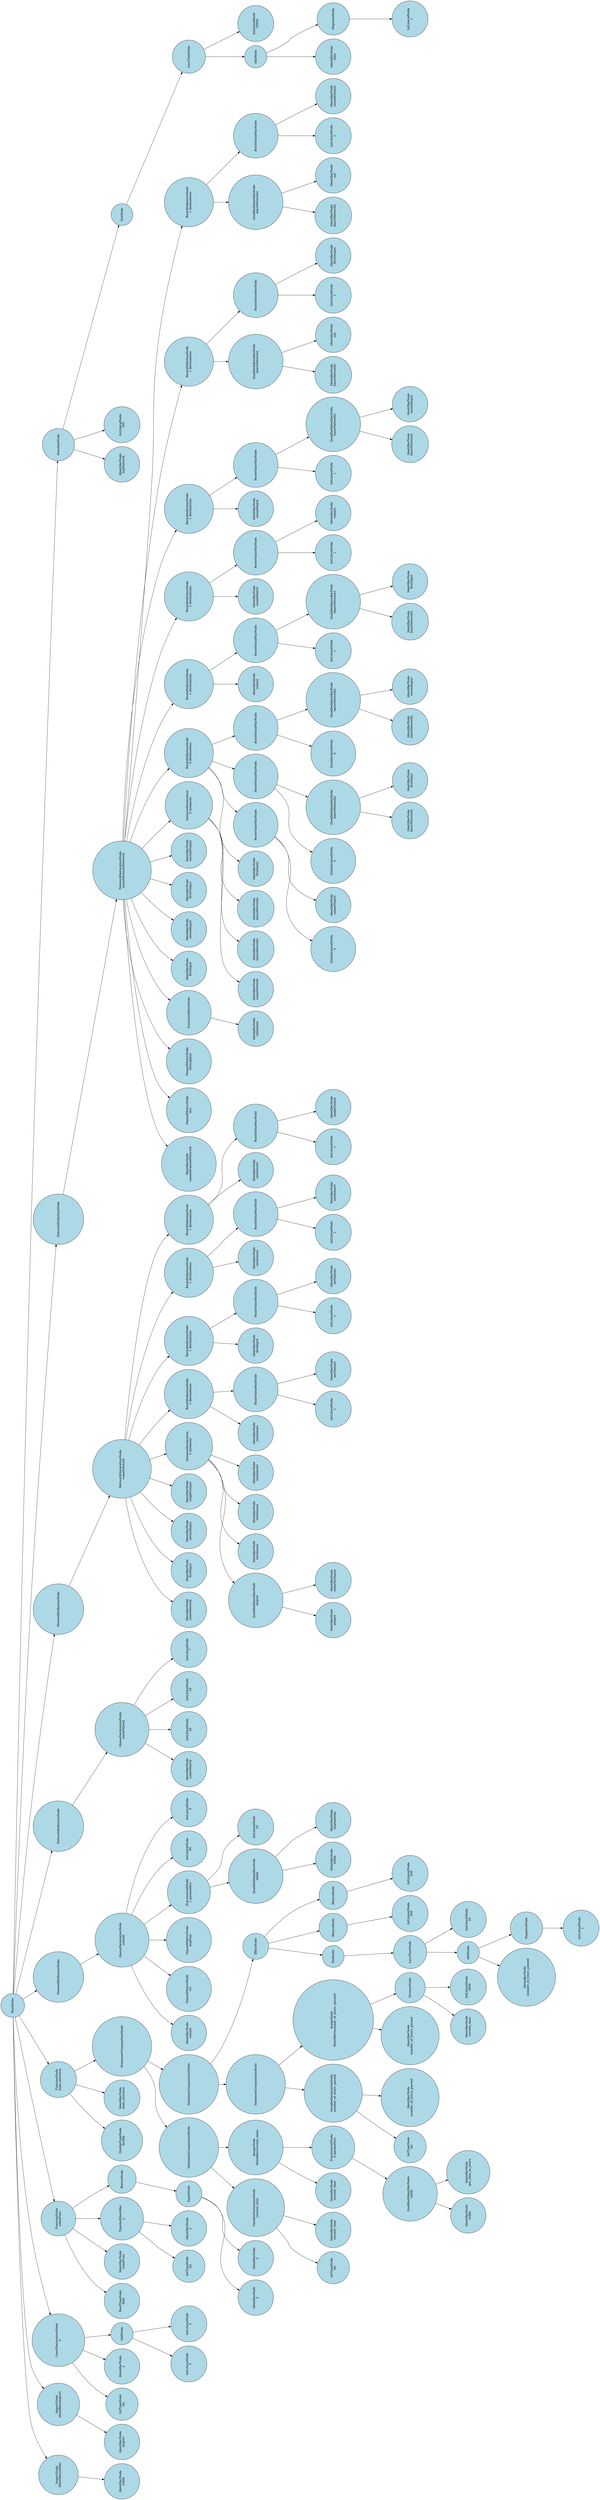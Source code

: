 digraph G {
rotate=90
node [shape=circle, style=filled, fillcolor=lightblue];
  -1275758631 [label="RootNode"];
  -1430081703 [label="ImportNode
Identifier(stdlib)"];
  -1275758631 -> -1430081703;
  370622638 [label="IdentifierNode
stdlib"];
  -1430081703 -> 370622638;
  -863694229 [label="ImportNode
Identifier(airport)"];
  -1275758631 -> -863694229;
  546593395 [label="IdentifierNode
airport"];
  -863694229 -> 546593395;
  759417330 [label="ConstDeclarationNode
x"];
  -1275758631 -> 759417330;
  -168252416 [label="IntTypeNode
int"];
  759417330 -> -168252416;
  -1249621042 [label="IdentifierNode
x"];
  759417330 -> -1249621042;
  1741520544 [label="AddNode"];
  759417330 -> 1741520544;
  -290008527 [label="IntLiteralNode
5"];
  1741520544 -> -290008527;
  -448474054 [label="IntLiteralNode
3"];
  1741520544 -> -448474054;
  608364051 [label="FunctionNode
someFunc"];
  -1275758631 -> 608364051;
  -1895896013 [label="BoolTypeNode
bool"];
  608364051 -> -1895896013;
  2121490453 [label="IdentifierNode
someFunc"];
  608364051 -> 2121490453;
  281065439 [label="TypeAndIdentifier
y"];
  608364051 -> 281065439;
  -1877659073 [label="IntTypeNode
int"];
  281065439 -> -1877659073;
  -504195066 [label="IdentifierNode
y"];
  281065439 -> -504195066;
  1071783158 [label="ReturnNode"];
  608364051 -> 1071783158;
  -770768456 [label="EqualNode"];
  1071783158 -> -770768456;
  -704874579 [label="IdentifierNode
x"];
  -770768456 -> -704874579;
  727799412 [label="IdentifierNode
y"];
  -770768456 -> 727799412;
  -1425883007 [label="FunctionNode
main_entrance"];
  -1275758631 -> -1425883007;
  -889531460 [label="DoubleTypeNode
double"];
  -1425883007 -> -889531460;
  741175116 [label="IdentifierNode
main_entrance"];
  -1425883007 -> 741175116;
  -38855840 [label="StatementCompositionNode"];
  -1425883007 -> -38855840;
  510927959 [label="StatementCompositionNode"];
  -38855840 -> 510927959;
  1893376804 [label="VariableDeclarationNode
current_time"];
  510927959 -> 1893376804;
  -1936538744 [label="IntTypeNode
int"];
  1893376804 -> -1936538744;
  -1685650478 [label="IdentifierNode
current_time"];
  1893376804 -> -1685650478;
  956638269 [label="AssignNode
Identifier(current_time)"];
  510927959 -> 956638269;
  -1580344654 [label="IdentifierNode
current_time"];
  956638269 -> -1580344654;
  161184700 [label="FunctionCallNode
0 parameters"];
  956638269 -> 161184700;
  601961411 [label="QualifiedIdentifierNode
stdlib"];
  161184700 -> 601961411;
  -1839068979 [label="IdentifierNode
stdlib"];
  601961411 -> -1839068979;
  -756471780 [label="IdentifierNode
get_time_in_hours"];
  601961411 -> -756471780;
  -1025879365 [label="StatementCompositionNode"];
  -38855840 -> -1025879365;
  -1238394338 [label="StatementCompositionNode"];
  -1025879365 -> -1238394338;
  1156850754 [label="VariableDeclarationNode
number_of_hours_passed"];
  -1238394338 -> 1156850754;
  866322137 [label="IntTypeNode
int"];
  1156850754 -> 866322137;
  -1784071560 [label="IdentifierNode
number_of_hours_passed"];
  1156850754 -> -1784071560;
  -1652683219 [label="AssignNode
Identifier(number_of_hours_passed)"];
  -1238394338 -> -1652683219;
  -2142880602 [label="IdentifierNode
number_of_hours_passed"];
  -1652683219 -> -2142880602;
  1115923542 [label="DivisionNode"];
  -1652683219 -> 1115923542;
  -1817754507 [label="IdentifierNode
current_time"];
  1115923542 -> -1817754507;
  -191719012 [label="IntLiteralNode
3600"];
  1115923542 -> -191719012;
  -442523964 [label="IfElseNode"];
  -1025879365 -> -442523964;
  2013583165 [label="NotNode"];
  -442523964 -> 2013583165;
  1442338907 [label="LessThanNode"];
  2013583165 -> 1442338907;
  1172749593 [label="AddNode"];
  1442338907 -> 1172749593;
  -1291582612 [label="IdentifierNode
number_of_hours_passed"];
  1172749593 -> -1291582612;
  107025648 [label="NegativeNode"];
  1172749593 -> 107025648;
  -564328449 [label="IntLiteralNode
1"];
  107025648 -> -564328449;
  1401871934 [label="IntLiteralNode
10"];
  1442338907 -> 1401871934;
  2124381220 [label="ReturnNode"];
  -442523964 -> 2124381220;
  -577073263 [label="IntLiteralNode
350"];
  2124381220 -> -577073263;
  669675149 [label="ReturnNode"];
  -442523964 -> 669675149;
  -2125647931 [label="IntLiteralNode
250"];
  669675149 -> -2125647931;
  493757445 [label="NetworkDefinitionNode"];
  -1275758631 -> 493757445;
  -431654040 [label="QueueDeclarationNode
someQ"];
  493757445 -> -431654040;
  820022988 [label="IdentifierNode
someQ"];
  -431654040 -> 820022988;
  -178942621 [label="NamedMetricNode
vrt"];
  -431654040 -> -178942621;
  -1328332100 [label="NamedMetricNode
avgNum"];
  -431654040 -> -1328332100;
  1723809636 [label="FunctionCallNode
1 parameters"];
  -431654040 -> 1723809636;
  1281470708 [label="QualifiedIdentifierNode
stdlib"];
  1723809636 -> 1281470708;
  -514442330 [label="IdentifierNode
stdlib"];
  1281470708 -> -514442330;
  -1231093096 [label="IdentifierNode
exponential"];
  1281470708 -> -1231093096;
  1494193706 [label="IntLiteralNode
10"];
  1723809636 -> 1494193706;
  -1349433124 [label="IntLiteralNode
95"];
  -431654040 -> -1349433124;
  -731879619 [label="IntLiteralNode
5"];
  -431654040 -> -731879619;
  -1883560464 [label="NetworkDefinitionNode"];
  -1275758631 -> -1883560464;
  1754456831 [label="QueueDeclarationNode
someOtherQ"];
  -1883560464 -> 1754456831;
  843016115 [label="IdentifierNode
someOtherQ"];
  1754456831 -> 843016115;
  -1683981385 [label="IntLiteralNode
20"];
  1754456831 -> -1683981385;
  1947771288 [label="IntLiteralNode
10"];
  1754456831 -> 1947771288;
  597968104 [label="IntLiteralNode
7"];
  1754456831 -> 597968104;
  953594558 [label="NetworkDefinitionNode"];
  -1275758631 -> 953594558;
  -581752603 [label="NetworkDeclarationNode
someNetwork"];
  953594558 -> -581752603;
  -1407162672 [label="IdentifierNode
someNetwork"];
  -581752603 -> -1407162672;
  1653635072 [label="IdentifierNode
firstInput"];
  -581752603 -> 1653635072;
  6724962 [label="IdentifierNode
secondInput"];
  -581752603 -> 6724962;
  -1106211990 [label="IdentifierNode
singleOutput"];
  -581752603 -> -1106211990;
  657757716 [label="InstanceDeclaration
3 instances"];
  -581752603 -> 657757716;
  -653039457 [label="QualifiedIdentifierNode
airport"];
  657757716 -> -653039457;
  517886155 [label="IdentifierNode
airport"];
  -653039457 -> 517886155;
  336781189 [label="IdentifierNode
sequrityQueue"];
  -653039457 -> 336781189;
  812963327 [label="IdentifierNode
secQueue1"];
  657757716 -> 812963327;
  212182757 [label="IdentifierNode
secQueue2"];
  657757716 -> 212182757;
  -1513930617 [label="IdentifierNode
secQueue3"];
  657757716 -> -1513930617;
  67279563 [label="RouteDefinitionNode
1 destinations"];
  -581752603 -> 67279563;
  -1933016110 [label="IdentifierNode
secQueue1"];
  67279563 -> -1933016110;
  -1466234749 [label="RouteValuePairNode"];
  67279563 -> -1466234749;
  -1616899863 [label="IntLiteralNode
1"];
  -1466234749 -> -1616899863;
  1946551226 [label="IdentifierNode
secQueue2"];
  -1466234749 -> 1946551226;
  1521451515 [label="RouteDefinitionNode
1 destinations"];
  -581752603 -> 1521451515;
  -1212624716 [label="IdentifierNode
firstInput"];
  1521451515 -> -1212624716;
  1358854272 [label="RouteValuePairNode"];
  1521451515 -> 1358854272;
  1966659700 [label="IntLiteralNode
1"];
  1358854272 -> 1966659700;
  -2110440202 [label="IdentifierNode
secQueue1"];
  1358854272 -> -2110440202;
  1085120934 [label="RouteDefinitionNode
1 destinations"];
  -581752603 -> 1085120934;
  1119357496 [label="IdentifierNode
secQueue2"];
  1085120934 -> 1119357496;
  -20409261 [label="RouteValuePairNode"];
  1085120934 -> -20409261;
  398003613 [label="IntLiteralNode
1"];
  -20409261 -> 398003613;
  -1469599198 [label="IdentifierNode
secQueue3"];
  -20409261 -> -1469599198;
  368315980 [label="RouteDefinitionNode
1 destinations"];
  -581752603 -> 368315980;
  -219690669 [label="IdentifierNode
secQueue3"];
  368315980 -> -219690669;
  -1426223751 [label="RouteValuePairNode"];
  368315980 -> -1426223751;
  -1585851043 [label="IntLiteralNode
1"];
  -1426223751 -> -1585851043;
  1917353967 [label="IdentifierNode
singleOutput"];
  -1426223751 -> 1917353967;
  -1398689724 [label="NetworkDefinitionNode"];
  -1275758631 -> -1398689724;
  -41106201 [label="NetworkDeclarationNode
someAdvancedNetwork"];
  -1398689724 -> -41106201;
  1831436640 [label="IdentifierNode
someAdvancedNetwork"];
  -41106201 -> 1831436640;
  335798437 [label="NamedMetricNode
mrt"];
  -41106201 -> 335798437;
  1304676006 [label="NamedMetricNode
throughput"];
  -41106201 -> 1304676006;
  1078359853 [label="FunctionMetricNode"];
  -41106201 -> 1078359853;
  -1405881937 [label="IdentifierNode
utilization"];
  1078359853 -> -1405881937;
  -1658562767 [label="IdentifierNode
firstInput"];
  -41106201 -> -1658562767;
  197639179 [label="IdentifierNode
secondInput"];
  -41106201 -> 197639179;
  962120226 [label="IdentifierNode
firstOutput"];
  -41106201 -> 962120226;
  -444769832 [label="IdentifierNode
secondOutput"];
  -41106201 -> -444769832;
  255609746 [label="InstanceDeclaration
2 instances"];
  -41106201 -> 255609746;
  -2109681185 [label="IdentifierNode
someNetwork"];
  255609746 -> -2109681185;
  1717326902 [label="IdentifierNode
basicNetwork1"];
  255609746 -> 1717326902;
  231580447 [label="IdentifierNode
basicNetwork2"];
  255609746 -> 231580447;
  1665774687 [label="RouteDefinitionNode
3 destinations"];
  -41106201 -> 1665774687;
  1178666161 [label="IdentifierNode
firstInput"];
  1665774687 -> 1178666161;
  1819327692 [label="RouteValuePairNode"];
  1665774687 -> 1819327692;
  -558609432 [label="DoubleLiteralNode
4"];
  1819327692 -> -558609432;
  506133854 [label="IdentifierNode
someOtherQ"];
  1819327692 -> 506133854;
  1849530988 [label="RouteValuePairNode"];
  1665774687 -> 1849530988;
  -877105847 [label="DoubleLiteralNode
3"];
  1849530988 -> -877105847;
  -1128585209 [label="QualifiedIdentifierNode
basicNetwork2"];
  1849530988 -> -1128585209;
  1559490387 [label="IdentifierNode
basicNetwork2"];
  -1128585209 -> 1559490387;
  802947051 [label="IdentifierNode
firstInput"];
  -1128585209 -> 802947051;
  348283713 [label="RouteValuePairNode"];
  1665774687 -> 348283713;
  1305999335 [label="DoubleLiteralNode
3"];
  348283713 -> 1305999335;
  830404476 [label="QualifiedIdentifierNode
basicNetwork2"];
  348283713 -> 830404476;
  -2092329819 [label="IdentifierNode
basicNetwork2"];
  830404476 -> -2092329819;
  400643141 [label="IdentifierNode
secondInput"];
  830404476 -> 400643141;
  1269139412 [label="RouteDefinitionNode
1 destinations"];
  -41106201 -> 1269139412;
  1544687230 [label="IdentifierNode
someQ"];
  1269139412 -> 1544687230;
  1162935146 [label="RouteValuePairNode"];
  1269139412 -> 1162935146;
  1855741546 [label="IntLiteralNode
1"];
  1162935146 -> 1855741546;
  1187201366 [label="QualifiedIdentifierNode
basicNetwork1"];
  1162935146 -> 1187201366;
  1811930422 [label="IdentifierNode
basicNetwork1"];
  1187201366 -> 1811930422;
  -859376308 [label="IdentifierNode
firstInput"];
  1187201366 -> -859376308;
  1989014996 [label="RouteDefinitionNode
1 destinations"];
  -41106201 -> 1989014996;
  1246377222 [label="IdentifierNode
someOtherQ"];
  1989014996 -> 1246377222;
  -54526326 [label="RouteValuePairNode"];
  1989014996 -> -54526326;
  -572766411 [label="IntLiteralNode
1"];
  -54526326 -> -572766411;
  -1179466957 [label="IdentifierNode
someQ"];
  -54526326 -> -1179466957;
  2117958605 [label="RouteDefinitionNode
1 destinations"];
  -41106201 -> 2117958605;
  1662668141 [label="IdentifierNode
secondInput"];
  2117958605 -> 1662668141;
  2009681771 [label="RouteValuePairNode"];
  2117958605 -> 2009681771;
  -1513635655 [label="IntLiteralNode
1"];
  2009681771 -> -1513635655;
  -912422051 [label="QualifiedIdentifierNode
basicNetwork1"];
  2009681771 -> -912422051;
  675488265 [label="IdentifierNode
basicNetwork1"];
  -912422051 -> 675488265;
  -104201489 [label="IdentifierNode
secondInput"];
  -912422051 -> -104201489;
  -1342050369 [label="RouteDefinitionNode
1 destinations"];
  -41106201 -> -1342050369;
  125463682 [label="QualifiedIdentifierNode
basicNetwork1"];
  -1342050369 -> 125463682;
  -2139041816 [label="IdentifierNode
basicNetwork1"];
  125463682 -> -2139041816;
  86617888 [label="IdentifierNode
out"];
  125463682 -> 86617888;
  66366929 [label="RouteValuePairNode"];
  -1342050369 -> 66366929;
  -1425612881 [label="IntLiteralNode
1"];
  66366929 -> -1425612881;
  2002578853 [label="IdentifierNode
firstOutput"];
  66366929 -> 2002578853;
  1206467250 [label="RouteDefinitionNode
1 destinations"];
  -41106201 -> 1206467250;
  -378579106 [label="QualifiedIdentifierNode
basicNetwork2"];
  1206467250 -> -378579106;
  1274421185 [label="IdentifierNode
basicNetwork2"];
  -378579106 -> 1274421185;
  -1375510965 [label="IdentifierNode
out"];
  -378579106 -> -1375510965;
  -247658132 [label="RouteValuePairNode"];
  1206467250 -> -247658132;
  1525359868 [label="IntLiteralNode
1"];
  -247658132 -> 1525359868;
  1685283154 [label="IdentifierNode
secondOutput"];
  -247658132 -> 1685283154;
  -79607003 [label="SimulateNode"];
  -1275758631 -> -79607003;
  286100200 [label="IdentifierNode
bigNetwork"];
  -79607003 -> 286100200;
  2006558167 [label="IntLiteralNode
500"];
  -79607003 -> 2006558167;
  1071521298 [label="NotNode"];
  -79607003 -> 1071521298;
  -497585570 [label="LessThanNode"];
  1071521298 -> -497585570;
  1471606068 [label="AddNode"];
  -497585570 -> 1471606068;
  1347841025 [label="IdentifierNode
time"];
  1471606068 -> 1347841025;
  -1857151613 [label="NegativeNode"];
  1471606068 -> -1857151613;
  -1425822621 [label="IntLiteralNode
1"];
  -1857151613 -> -1425822621;
  -1584298221 [label="IntLiteralNode
10000"];
  -497585570 -> -1584298221;
}
